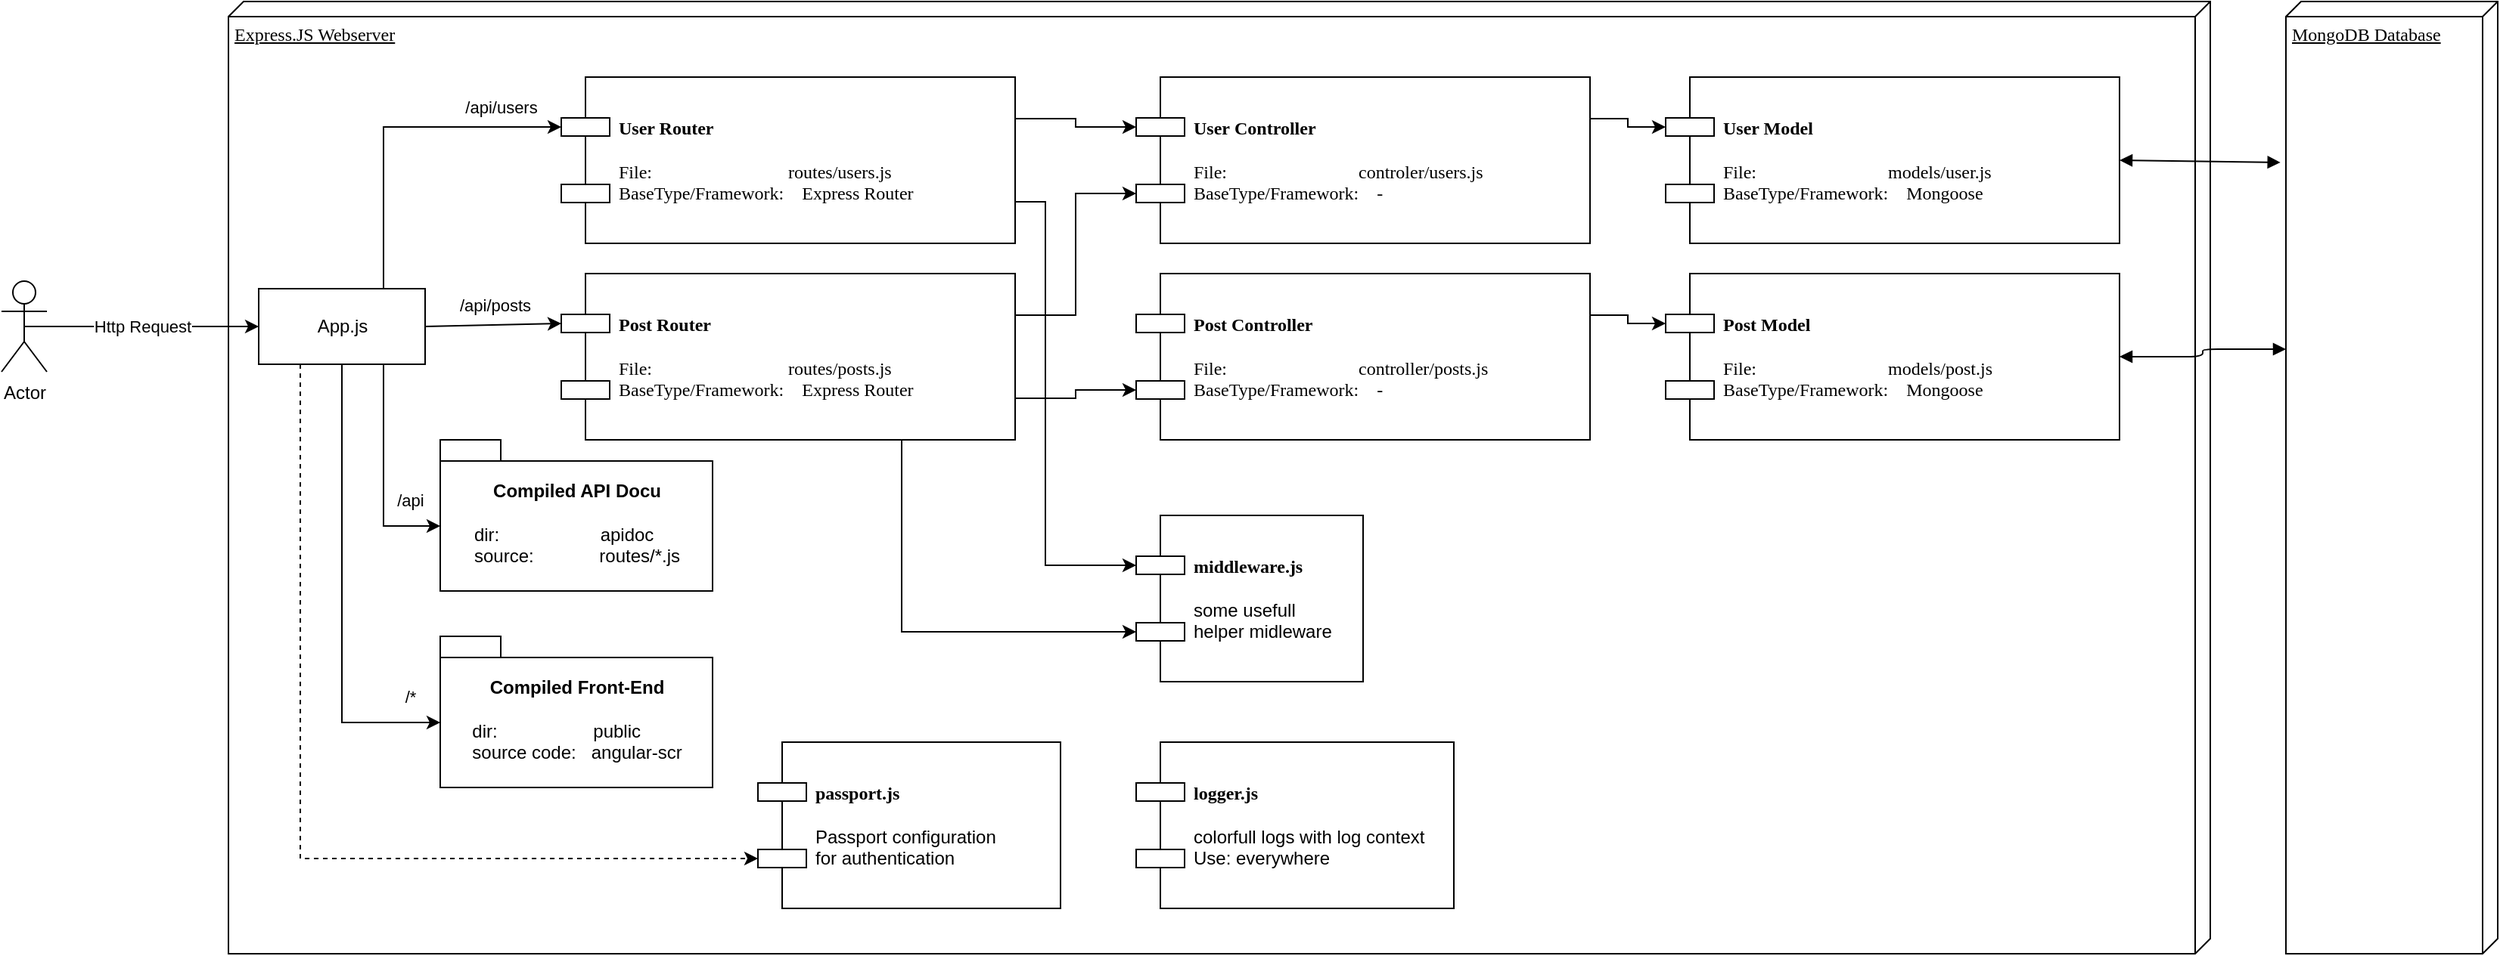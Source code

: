 <mxfile version="14.1.1" type="device"><diagram name="Page-1" id="5f0bae14-7c28-e335-631c-24af17079c00"><mxGraphModel dx="1928" dy="1176" grid="1" gridSize="10" guides="1" tooltips="1" connect="1" arrows="1" fold="1" page="1" pageScale="1" pageWidth="1100" pageHeight="850" background="#ffffff" math="0" shadow="0"><root><mxCell id="0"/><mxCell id="1" parent="0"/><mxCell id="39150e848f15840c-1" value="Express.JS Webserver" style="verticalAlign=top;align=left;spacingTop=8;spacingLeft=2;spacingRight=12;shape=cube;size=10;direction=south;fontStyle=4;html=1;rounded=0;shadow=0;comic=0;labelBackgroundColor=none;strokeWidth=1;fontFamily=Verdana;fontSize=12" parent="1" vertex="1"><mxGeometry x="170" y="30" width="1310" height="630" as="geometry"/></mxCell><mxCell id="39150e848f15840c-5" value="&lt;b&gt;User Model&lt;/b&gt;&lt;br&gt;&lt;br&gt;File:&amp;nbsp; &amp;nbsp; &amp;nbsp; &amp;nbsp; &amp;nbsp; &amp;nbsp; &amp;nbsp; &amp;nbsp; &amp;nbsp; &amp;nbsp; &amp;nbsp; &amp;nbsp; &amp;nbsp; &amp;nbsp; &amp;nbsp;models/user.js&lt;br&gt;BaseType/Framework:&amp;nbsp; &amp;nbsp; Mongoose" style="shape=component;align=left;spacingLeft=36;rounded=0;shadow=0;comic=0;labelBackgroundColor=none;strokeWidth=1;fontFamily=Verdana;fontSize=12;html=1;" parent="1" vertex="1"><mxGeometry x="1120" y="80" width="300" height="110" as="geometry"/></mxCell><mxCell id="9L4OXWsShOvAWrXY5qD9-1" value="&lt;b&gt;Post Model&lt;/b&gt;&lt;br&gt;&lt;br&gt;File:&amp;nbsp; &amp;nbsp; &amp;nbsp; &amp;nbsp; &amp;nbsp; &amp;nbsp; &amp;nbsp; &amp;nbsp; &amp;nbsp; &amp;nbsp; &amp;nbsp; &amp;nbsp; &amp;nbsp; &amp;nbsp; &amp;nbsp;models/post.js&lt;br&gt;BaseType/Framework:&amp;nbsp; &amp;nbsp; Mongoose" style="shape=component;align=left;spacingLeft=36;rounded=0;shadow=0;comic=0;labelBackgroundColor=none;strokeWidth=1;fontFamily=Verdana;fontSize=12;html=1;" vertex="1" parent="1"><mxGeometry x="1120" y="210" width="300" height="110" as="geometry"/></mxCell><mxCell id="9L4OXWsShOvAWrXY5qD9-2" value="MongoDB Database" style="verticalAlign=top;align=left;spacingTop=8;spacingLeft=2;spacingRight=12;shape=cube;size=10;direction=south;fontStyle=4;html=1;rounded=0;shadow=0;comic=0;labelBackgroundColor=none;strokeWidth=1;fontFamily=Verdana;fontSize=12" vertex="1" parent="1"><mxGeometry x="1530" y="30" width="140" height="630" as="geometry"/></mxCell><mxCell id="9L4OXWsShOvAWrXY5qD9-3" value="" style="endArrow=block;startArrow=block;endFill=1;startFill=1;html=1;exitX=1;exitY=0.5;exitDx=0;exitDy=0;entryX=0.169;entryY=1.026;entryDx=0;entryDy=0;entryPerimeter=0;" edge="1" parent="1" source="39150e848f15840c-5" target="9L4OXWsShOvAWrXY5qD9-2"><mxGeometry width="160" relative="1" as="geometry"><mxPoint x="1490" y="150" as="sourcePoint"/><mxPoint x="1550" y="130" as="targetPoint"/></mxGeometry></mxCell><mxCell id="9L4OXWsShOvAWrXY5qD9-5" value="" style="endArrow=block;startArrow=block;endFill=1;startFill=1;html=1;exitX=1;exitY=0.5;exitDx=0;exitDy=0;entryX=0;entryY=0;entryDx=230;entryDy=140;entryPerimeter=0;edgeStyle=orthogonalEdgeStyle;" edge="1" parent="1" source="9L4OXWsShOvAWrXY5qD9-1" target="9L4OXWsShOvAWrXY5qD9-2"><mxGeometry width="160" relative="1" as="geometry"><mxPoint x="1440" y="270" as="sourcePoint"/><mxPoint x="1600" y="270" as="targetPoint"/></mxGeometry></mxCell><mxCell id="9L4OXWsShOvAWrXY5qD9-14" value="/api" style="edgeStyle=orthogonalEdgeStyle;rounded=0;orthogonalLoop=1;jettySize=auto;html=1;exitX=0.75;exitY=1;exitDx=0;exitDy=0;entryX=0;entryY=0;entryDx=0;entryDy=57;entryPerimeter=0;" edge="1" parent="1" source="9L4OXWsShOvAWrXY5qD9-6" target="9L4OXWsShOvAWrXY5qD9-12"><mxGeometry x="0.723" y="17" relative="1" as="geometry"><mxPoint as="offset"/></mxGeometry></mxCell><mxCell id="9L4OXWsShOvAWrXY5qD9-15" value="/*" style="edgeStyle=orthogonalEdgeStyle;rounded=0;orthogonalLoop=1;jettySize=auto;html=1;exitX=0.5;exitY=1;exitDx=0;exitDy=0;entryX=0;entryY=0;entryDx=0;entryDy=57;entryPerimeter=0;" edge="1" parent="1" source="9L4OXWsShOvAWrXY5qD9-6" target="9L4OXWsShOvAWrXY5qD9-11"><mxGeometry x="0.868" y="17" relative="1" as="geometry"><mxPoint as="offset"/></mxGeometry></mxCell><mxCell id="9L4OXWsShOvAWrXY5qD9-21" value="/api/users" style="edgeStyle=orthogonalEdgeStyle;rounded=0;orthogonalLoop=1;jettySize=auto;html=1;exitX=0.75;exitY=0;exitDx=0;exitDy=0;entryX=0;entryY=0.3;entryDx=0;entryDy=0;" edge="1" parent="1" source="9L4OXWsShOvAWrXY5qD9-6" target="9L4OXWsShOvAWrXY5qD9-19"><mxGeometry x="0.644" y="13" relative="1" as="geometry"><mxPoint as="offset"/></mxGeometry></mxCell><mxCell id="9L4OXWsShOvAWrXY5qD9-22" value="/api/posts" style="rounded=0;orthogonalLoop=1;jettySize=auto;html=1;exitX=1;exitY=0.5;exitDx=0;exitDy=0;entryX=0;entryY=0.3;entryDx=0;entryDy=0;" edge="1" parent="1" source="9L4OXWsShOvAWrXY5qD9-6" target="9L4OXWsShOvAWrXY5qD9-20"><mxGeometry x="0.022" y="13" relative="1" as="geometry"><mxPoint as="offset"/></mxGeometry></mxCell><mxCell id="9L4OXWsShOvAWrXY5qD9-28" style="edgeStyle=orthogonalEdgeStyle;rounded=0;orthogonalLoop=1;jettySize=auto;html=1;exitX=0.25;exitY=1;exitDx=0;exitDy=0;entryX=0;entryY=0.7;entryDx=0;entryDy=0;dashed=1;" edge="1" parent="1" source="9L4OXWsShOvAWrXY5qD9-6" target="9L4OXWsShOvAWrXY5qD9-26"><mxGeometry relative="1" as="geometry"/></mxCell><mxCell id="9L4OXWsShOvAWrXY5qD9-6" value="App.js" style="html=1;" vertex="1" parent="1"><mxGeometry x="190" y="220" width="110" height="50" as="geometry"/></mxCell><mxCell id="9L4OXWsShOvAWrXY5qD9-9" value="Http Request" style="edgeStyle=orthogonalEdgeStyle;rounded=0;orthogonalLoop=1;jettySize=auto;html=1;exitX=0.5;exitY=0.5;exitDx=0;exitDy=0;exitPerimeter=0;entryX=0;entryY=0.5;entryDx=0;entryDy=0;" edge="1" parent="1" source="9L4OXWsShOvAWrXY5qD9-7" target="9L4OXWsShOvAWrXY5qD9-6"><mxGeometry relative="1" as="geometry"/></mxCell><mxCell id="9L4OXWsShOvAWrXY5qD9-7" value="Actor" style="shape=umlActor;verticalLabelPosition=bottom;verticalAlign=top;html=1;" vertex="1" parent="1"><mxGeometry x="20" y="215" width="30" height="60" as="geometry"/></mxCell><mxCell id="9L4OXWsShOvAWrXY5qD9-11" value="Compiled Front-End&lt;br&gt;&lt;br&gt;&lt;div style=&quot;text-align: left&quot;&gt;&lt;span style=&quot;font-weight: 400&quot;&gt;dir:&amp;nbsp; &amp;nbsp; &amp;nbsp; &amp;nbsp; &amp;nbsp; &amp;nbsp; &amp;nbsp; &amp;nbsp; &amp;nbsp; &amp;nbsp;public&lt;br&gt;source code:&amp;nbsp; &amp;nbsp;angular-scr&lt;/span&gt;&lt;/div&gt;" style="shape=folder;fontStyle=1;spacingTop=10;tabWidth=40;tabHeight=14;tabPosition=left;html=1;" vertex="1" parent="1"><mxGeometry x="310" y="450" width="180" height="100" as="geometry"/></mxCell><mxCell id="9L4OXWsShOvAWrXY5qD9-12" value="Compiled API Docu&lt;br&gt;&lt;br&gt;&lt;div style=&quot;text-align: left&quot;&gt;&lt;span style=&quot;font-weight: normal&quot;&gt;dir:&amp;nbsp; &amp;nbsp; &amp;nbsp; &amp;nbsp; &amp;nbsp; &amp;nbsp; &amp;nbsp; &amp;nbsp; &amp;nbsp; &amp;nbsp; apidoc&lt;/span&gt;&lt;/div&gt;&lt;div style=&quot;text-align: left&quot;&gt;&lt;span style=&quot;font-weight: normal&quot;&gt;source:&amp;nbsp; &amp;nbsp; &amp;nbsp; &amp;nbsp; &amp;nbsp; &amp;nbsp; &amp;nbsp;routes/*.js&lt;/span&gt;&lt;/div&gt;" style="shape=folder;fontStyle=1;spacingTop=10;tabWidth=40;tabHeight=14;tabPosition=left;html=1;" vertex="1" parent="1"><mxGeometry x="310" y="320" width="180" height="100" as="geometry"/></mxCell><mxCell id="9L4OXWsShOvAWrXY5qD9-31" style="edgeStyle=orthogonalEdgeStyle;rounded=0;orthogonalLoop=1;jettySize=auto;html=1;exitX=1;exitY=0.25;exitDx=0;exitDy=0;entryX=0;entryY=0.3;entryDx=0;entryDy=0;" edge="1" parent="1" source="9L4OXWsShOvAWrXY5qD9-19" target="9L4OXWsShOvAWrXY5qD9-23"><mxGeometry relative="1" as="geometry"/></mxCell><mxCell id="9L4OXWsShOvAWrXY5qD9-35" style="edgeStyle=orthogonalEdgeStyle;rounded=0;orthogonalLoop=1;jettySize=auto;html=1;exitX=1;exitY=0.75;exitDx=0;exitDy=0;entryX=0;entryY=0.3;entryDx=0;entryDy=0;" edge="1" parent="1" source="9L4OXWsShOvAWrXY5qD9-19" target="9L4OXWsShOvAWrXY5qD9-27"><mxGeometry relative="1" as="geometry"><Array as="points"><mxPoint x="710" y="162"/><mxPoint x="710" y="403"/></Array></mxGeometry></mxCell><mxCell id="9L4OXWsShOvAWrXY5qD9-19" value="&lt;b&gt;User Router&lt;/b&gt;&lt;br&gt;&lt;br&gt;File:&amp;nbsp; &amp;nbsp; &amp;nbsp; &amp;nbsp; &amp;nbsp; &amp;nbsp; &amp;nbsp; &amp;nbsp; &amp;nbsp; &amp;nbsp; &amp;nbsp; &amp;nbsp; &amp;nbsp; &amp;nbsp; &amp;nbsp; routes/users.js&lt;br&gt;BaseType/Framework:&amp;nbsp; &amp;nbsp; Express Router" style="shape=component;align=left;spacingLeft=36;rounded=0;shadow=0;comic=0;labelBackgroundColor=none;strokeWidth=1;fontFamily=Verdana;fontSize=12;html=1;" vertex="1" parent="1"><mxGeometry x="390" y="80" width="300" height="110" as="geometry"/></mxCell><mxCell id="9L4OXWsShOvAWrXY5qD9-32" style="edgeStyle=orthogonalEdgeStyle;rounded=0;orthogonalLoop=1;jettySize=auto;html=1;exitX=1;exitY=0.25;exitDx=0;exitDy=0;entryX=0;entryY=0.7;entryDx=0;entryDy=0;" edge="1" parent="1" source="9L4OXWsShOvAWrXY5qD9-20" target="9L4OXWsShOvAWrXY5qD9-23"><mxGeometry relative="1" as="geometry"/></mxCell><mxCell id="9L4OXWsShOvAWrXY5qD9-34" style="edgeStyle=orthogonalEdgeStyle;rounded=0;orthogonalLoop=1;jettySize=auto;html=1;exitX=1;exitY=0.75;exitDx=0;exitDy=0;entryX=0;entryY=0.7;entryDx=0;entryDy=0;" edge="1" parent="1" source="9L4OXWsShOvAWrXY5qD9-20" target="9L4OXWsShOvAWrXY5qD9-24"><mxGeometry relative="1" as="geometry"/></mxCell><mxCell id="9L4OXWsShOvAWrXY5qD9-36" style="edgeStyle=orthogonalEdgeStyle;rounded=0;orthogonalLoop=1;jettySize=auto;html=1;exitX=0.75;exitY=1;exitDx=0;exitDy=0;entryX=0;entryY=0.7;entryDx=0;entryDy=0;" edge="1" parent="1" source="9L4OXWsShOvAWrXY5qD9-20" target="9L4OXWsShOvAWrXY5qD9-27"><mxGeometry relative="1" as="geometry"/></mxCell><mxCell id="9L4OXWsShOvAWrXY5qD9-20" value="&lt;b&gt;Post Router&lt;/b&gt;&lt;br&gt;&lt;br&gt;File:&amp;nbsp; &amp;nbsp; &amp;nbsp; &amp;nbsp; &amp;nbsp; &amp;nbsp; &amp;nbsp; &amp;nbsp; &amp;nbsp; &amp;nbsp; &amp;nbsp; &amp;nbsp; &amp;nbsp; &amp;nbsp; &amp;nbsp; routes/posts.js&lt;br&gt;BaseType/Framework:&amp;nbsp; &amp;nbsp; Express Router" style="shape=component;align=left;spacingLeft=36;rounded=0;shadow=0;comic=0;labelBackgroundColor=none;strokeWidth=1;fontFamily=Verdana;fontSize=12;html=1;" vertex="1" parent="1"><mxGeometry x="390" y="210" width="300" height="110" as="geometry"/></mxCell><mxCell id="9L4OXWsShOvAWrXY5qD9-37" style="edgeStyle=orthogonalEdgeStyle;rounded=0;orthogonalLoop=1;jettySize=auto;html=1;exitX=1;exitY=0.25;exitDx=0;exitDy=0;entryX=0;entryY=0.3;entryDx=0;entryDy=0;" edge="1" parent="1" source="9L4OXWsShOvAWrXY5qD9-23" target="39150e848f15840c-5"><mxGeometry relative="1" as="geometry"/></mxCell><mxCell id="9L4OXWsShOvAWrXY5qD9-23" value="&lt;b&gt;User&amp;nbsp;&lt;/b&gt;&lt;b&gt;Controller&lt;/b&gt;&lt;br&gt;&lt;br&gt;File:&amp;nbsp; &amp;nbsp; &amp;nbsp; &amp;nbsp; &amp;nbsp; &amp;nbsp; &amp;nbsp; &amp;nbsp; &amp;nbsp; &amp;nbsp; &amp;nbsp; &amp;nbsp; &amp;nbsp; &amp;nbsp; &amp;nbsp;controler/users.js&lt;br&gt;BaseType/Framework:&amp;nbsp; &amp;nbsp; -" style="shape=component;align=left;spacingLeft=36;rounded=0;shadow=0;comic=0;labelBackgroundColor=none;strokeWidth=1;fontFamily=Verdana;fontSize=12;html=1;" vertex="1" parent="1"><mxGeometry x="770" y="80" width="300" height="110" as="geometry"/></mxCell><mxCell id="9L4OXWsShOvAWrXY5qD9-38" style="edgeStyle=orthogonalEdgeStyle;rounded=0;orthogonalLoop=1;jettySize=auto;html=1;exitX=1;exitY=0.25;exitDx=0;exitDy=0;entryX=0;entryY=0.3;entryDx=0;entryDy=0;" edge="1" parent="1" source="9L4OXWsShOvAWrXY5qD9-24" target="9L4OXWsShOvAWrXY5qD9-1"><mxGeometry relative="1" as="geometry"/></mxCell><mxCell id="9L4OXWsShOvAWrXY5qD9-24" value="&lt;b&gt;Post Controller&lt;/b&gt;&lt;br&gt;&lt;br&gt;File:&amp;nbsp; &amp;nbsp; &amp;nbsp; &amp;nbsp; &amp;nbsp; &amp;nbsp; &amp;nbsp; &amp;nbsp; &amp;nbsp; &amp;nbsp; &amp;nbsp; &amp;nbsp; &amp;nbsp; &amp;nbsp; &amp;nbsp;controller/posts.js&lt;br&gt;BaseType/Framework:&amp;nbsp; &amp;nbsp; -" style="shape=component;align=left;spacingLeft=36;rounded=0;shadow=0;comic=0;labelBackgroundColor=none;strokeWidth=1;fontFamily=Verdana;fontSize=12;html=1;" vertex="1" parent="1"><mxGeometry x="770" y="210" width="300" height="110" as="geometry"/></mxCell><mxCell id="9L4OXWsShOvAWrXY5qD9-26" value="&lt;b&gt;passport.js&lt;/b&gt;&lt;br&gt;&lt;br&gt;&lt;span style=&quot;font-family: &amp;#34;helvetica&amp;#34; ; text-align: center&quot;&gt;Passport configuration&amp;nbsp;&lt;/span&gt;&lt;br style=&quot;padding: 0px ; margin: 0px ; font-family: &amp;#34;helvetica&amp;#34; ; text-align: center&quot;&gt;&lt;span style=&quot;font-family: &amp;#34;helvetica&amp;#34; ; text-align: center&quot;&gt;for authentication&lt;br&gt;&lt;/span&gt;" style="shape=component;align=left;spacingLeft=36;rounded=0;shadow=0;comic=0;labelBackgroundColor=none;strokeWidth=1;fontFamily=Verdana;fontSize=12;html=1;" vertex="1" parent="1"><mxGeometry x="520" y="520" width="200" height="110" as="geometry"/></mxCell><mxCell id="9L4OXWsShOvAWrXY5qD9-27" value="&lt;b&gt;middleware.js&lt;/b&gt;&lt;br&gt;&lt;br&gt;&lt;span style=&quot;font-family: &amp;#34;helvetica&amp;#34; ; text-align: center&quot;&gt;some usefull &lt;br&gt;helper midleware&lt;br&gt;&lt;/span&gt;" style="shape=component;align=left;spacingLeft=36;rounded=0;shadow=0;comic=0;labelBackgroundColor=none;strokeWidth=1;fontFamily=Verdana;fontSize=12;html=1;" vertex="1" parent="1"><mxGeometry x="770" y="370" width="150" height="110" as="geometry"/></mxCell><mxCell id="9L4OXWsShOvAWrXY5qD9-29" value="&lt;b&gt;logger.js&lt;/b&gt;&lt;br&gt;&lt;br&gt;&lt;span style=&quot;font-family: &amp;#34;helvetica&amp;#34; ; text-align: center&quot;&gt;colorfull logs with log context&lt;br&gt;Use: everywhere&lt;br&gt;&lt;/span&gt;" style="shape=component;align=left;spacingLeft=36;rounded=0;shadow=0;comic=0;labelBackgroundColor=none;strokeWidth=1;fontFamily=Verdana;fontSize=12;html=1;" vertex="1" parent="1"><mxGeometry x="770" y="520" width="210" height="110" as="geometry"/></mxCell></root></mxGraphModel></diagram></mxfile>